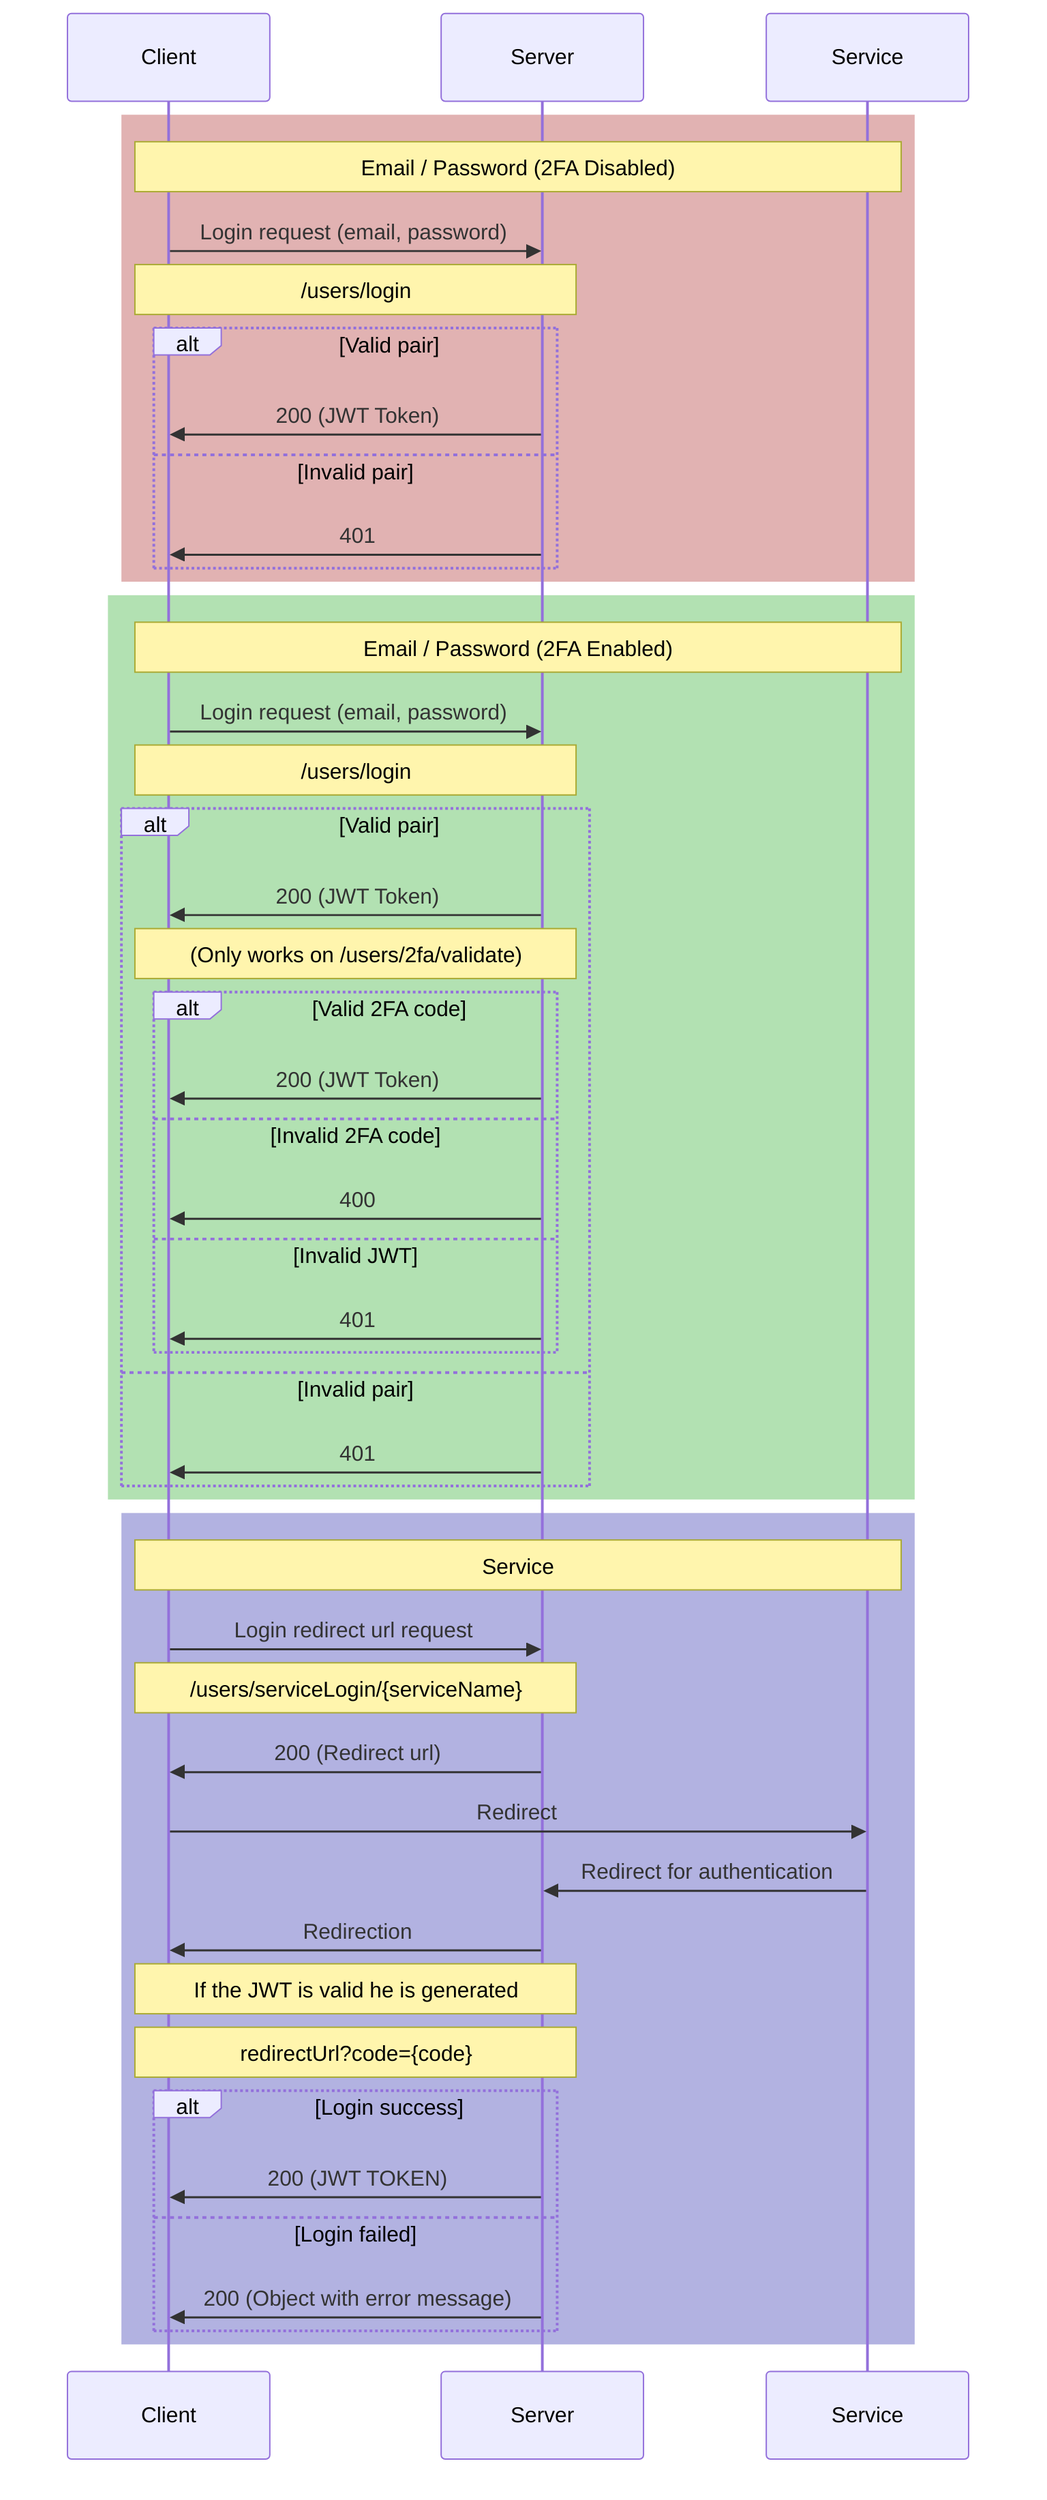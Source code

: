 sequenceDiagram
    participant Client
    participant Server
    participant Service

    rect rgba(155, 0, 0, .3)
        Note over Client,Service: Email / Password (2FA Disabled)

        Client ->> Server: Login request (email, password)
        Note Over Client,Server: /users/login

        alt Valid pair
            Server ->> Client: 200 (JWT Token)
        else Invalid pair
            Server ->> Client: 401
        end
    end

    rect rgba(0, 155, 0, .3)
        Note over Client,Service: Email / Password (2FA Enabled)

        Client ->> Server: Login request (email, password)
        Note Over Client,Server: /users/login

        alt Valid pair
            Server ->> Client: 200 (JWT Token)
            Note over Client,Server:  (Only works on /users/2fa/validate)
            alt Valid 2FA code
                Server ->> Client: 200 (JWT Token)
            else Invalid 2FA code
                Server ->> Client: 400
            else Invalid JWT
                Server ->> Client: 401
            end
        else Invalid pair
            Server ->> Client: 401
        end
    end

    rect rgba(0, 0, 155, .3)
        Note over Client,Service: Service

        Client ->> Server: Login redirect url request
        Note over Client, Server: /users/serviceLogin/{serviceName}
        Server ->> Client: 200 (Redirect url)
        Client ->> Service: Redirect
        Service ->> Server: Redirect for authentication
        Server ->> Client: Redirection
        Note over Server,Client: If the JWT is valid he is generated
        Note over Server,Client: redirectUrl?code={code}

        alt Login success
            Server ->> Client: 200 (JWT TOKEN)
        else Login failed
            Server ->> Client: 200 (Object with error message)
        end
    end
